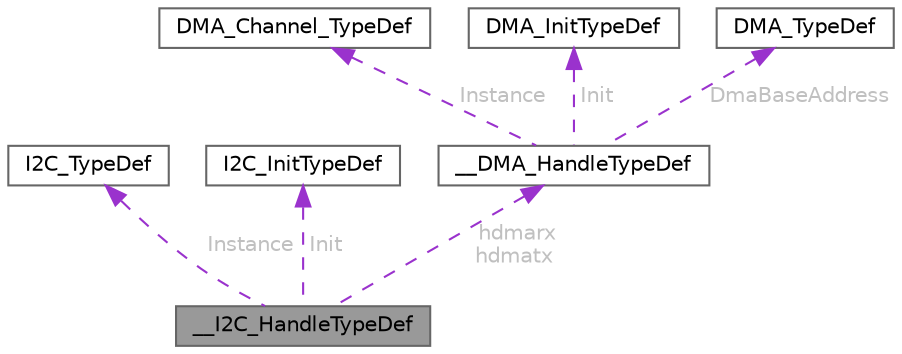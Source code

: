 digraph "__I2C_HandleTypeDef"
{
 // LATEX_PDF_SIZE
  bgcolor="transparent";
  edge [fontname=Helvetica,fontsize=10,labelfontname=Helvetica,labelfontsize=10];
  node [fontname=Helvetica,fontsize=10,shape=box,height=0.2,width=0.4];
  Node1 [id="Node000001",label="__I2C_HandleTypeDef",height=0.2,width=0.4,color="gray40", fillcolor="grey60", style="filled", fontcolor="black",tooltip=" "];
  Node2 -> Node1 [id="edge1_Node000001_Node000002",dir="back",color="darkorchid3",style="dashed",tooltip=" ",label=" Instance",fontcolor="grey" ];
  Node2 [id="Node000002",label="I2C_TypeDef",height=0.2,width=0.4,color="gray40", fillcolor="white", style="filled",URL="$struct_i2_c___type_def.html",tooltip="Inter-integrated Circuit Interface."];
  Node3 -> Node1 [id="edge2_Node000001_Node000003",dir="back",color="darkorchid3",style="dashed",tooltip=" ",label=" Init",fontcolor="grey" ];
  Node3 [id="Node000003",label="I2C_InitTypeDef",height=0.2,width=0.4,color="gray40", fillcolor="white", style="filled",URL="$struct_i2_c___init_type_def.html",tooltip=" "];
  Node4 -> Node1 [id="edge3_Node000001_Node000004",dir="back",color="darkorchid3",style="dashed",tooltip=" ",label=" hdmarx\nhdmatx",fontcolor="grey" ];
  Node4 [id="Node000004",label="__DMA_HandleTypeDef",height=0.2,width=0.4,color="gray40", fillcolor="white", style="filled",URL="$struct_____d_m_a___handle_type_def.html",tooltip="DMA handle Structure definition"];
  Node5 -> Node4 [id="edge4_Node000004_Node000005",dir="back",color="darkorchid3",style="dashed",tooltip=" ",label=" Instance",fontcolor="grey" ];
  Node5 [id="Node000005",label="DMA_Channel_TypeDef",height=0.2,width=0.4,color="gray40", fillcolor="white", style="filled",URL="$struct_d_m_a___channel___type_def.html",tooltip="DMA Controller."];
  Node6 -> Node4 [id="edge5_Node000004_Node000006",dir="back",color="darkorchid3",style="dashed",tooltip=" ",label=" Init",fontcolor="grey" ];
  Node6 [id="Node000006",label="DMA_InitTypeDef",height=0.2,width=0.4,color="gray40", fillcolor="white", style="filled",URL="$struct_d_m_a___init_type_def.html",tooltip="DMA Configuration Structure definition"];
  Node7 -> Node4 [id="edge6_Node000004_Node000007",dir="back",color="darkorchid3",style="dashed",tooltip=" ",label=" DmaBaseAddress",fontcolor="grey" ];
  Node7 [id="Node000007",label="DMA_TypeDef",height=0.2,width=0.4,color="gray40", fillcolor="white", style="filled",URL="$struct_d_m_a___type_def.html",tooltip=" "];
}
